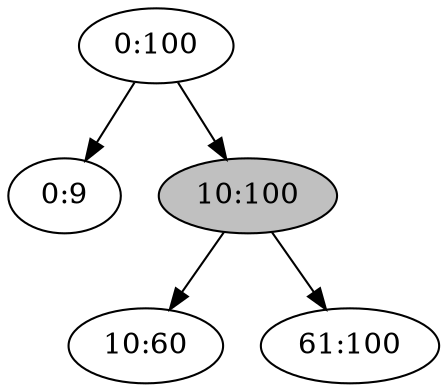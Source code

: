 digraph "r2-i10:60" {

/* Nodes */

N_0_100[label="0:100"];
N_0_9[label="0:9"];
N_10_100[label="10:100"][style="filled"][fillcolor="grey"];
N_10_60[label="10:60"];
N_61_100[label="61:100"];

/* Edges */

N_0_100 -> N_0_9;
N_10_100 -> N_10_60;
N_10_100 -> N_61_100;
N_0_100 -> N_10_100;
}
